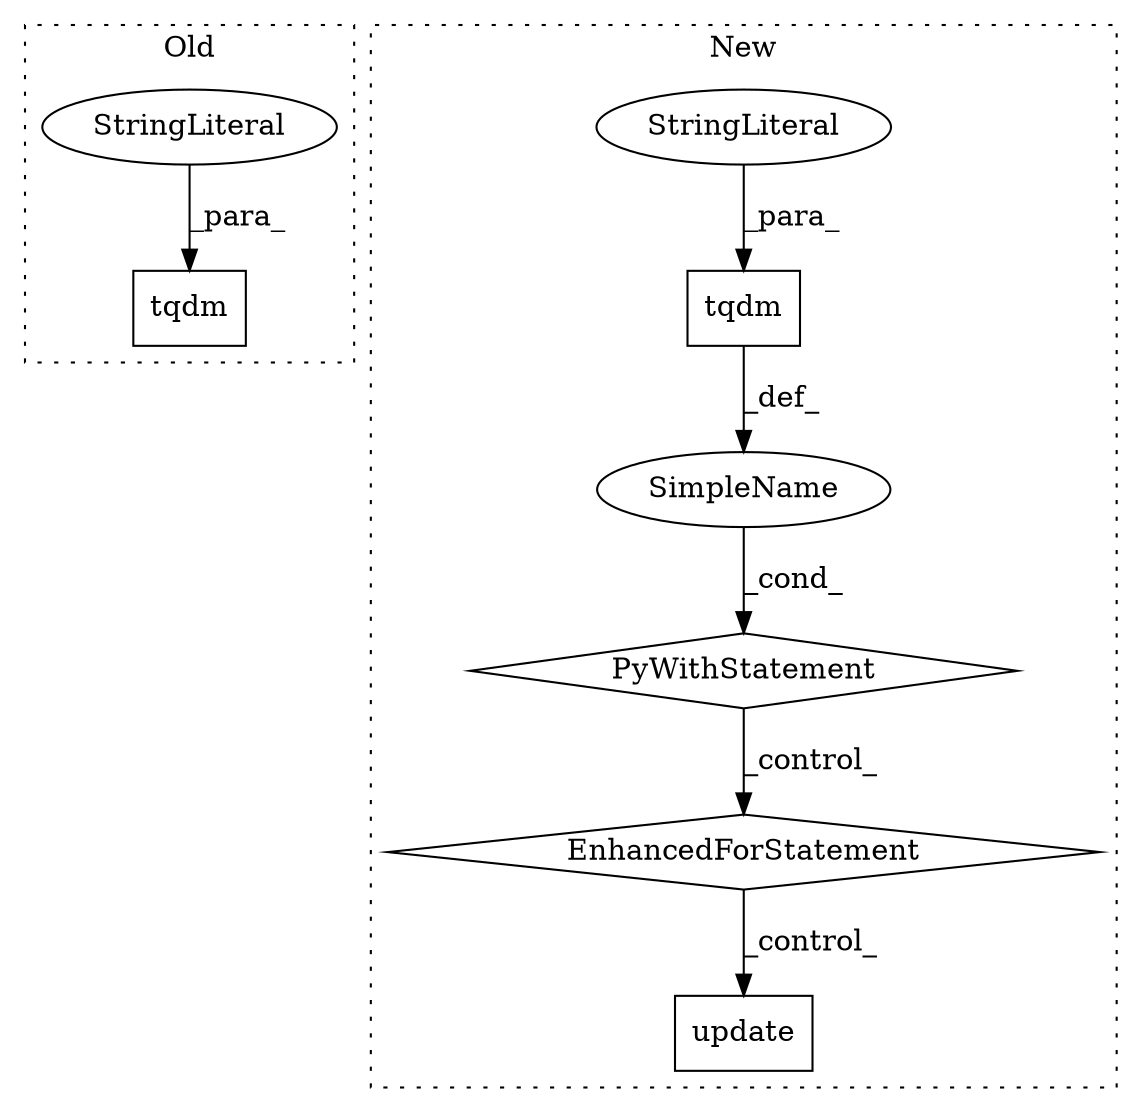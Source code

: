 digraph G {
subgraph cluster0 {
1 [label="tqdm" a="32" s="399,446" l="5,1" shape="box"];
7 [label="StringLiteral" a="45" s="422" l="18" shape="ellipse"];
label = "Old";
style="dotted";
}
subgraph cluster1 {
2 [label="update" a="32" s="1101,1121" l="7,1" shape="box"];
3 [label="SimpleName" a="42" s="" l="" shape="ellipse"];
4 [label="PyWithStatement" a="104" s="342,394" l="10,2" shape="diamond"];
5 [label="tqdm" a="32" s="352,393" l="5,1" shape="box"];
6 [label="StringLiteral" a="45" s="363" l="18" shape="ellipse"];
8 [label="EnhancedForStatement" a="70" s="420,495" l="57,2" shape="diamond"];
label = "New";
style="dotted";
}
3 -> 4 [label="_cond_"];
4 -> 8 [label="_control_"];
5 -> 3 [label="_def_"];
6 -> 5 [label="_para_"];
7 -> 1 [label="_para_"];
8 -> 2 [label="_control_"];
}